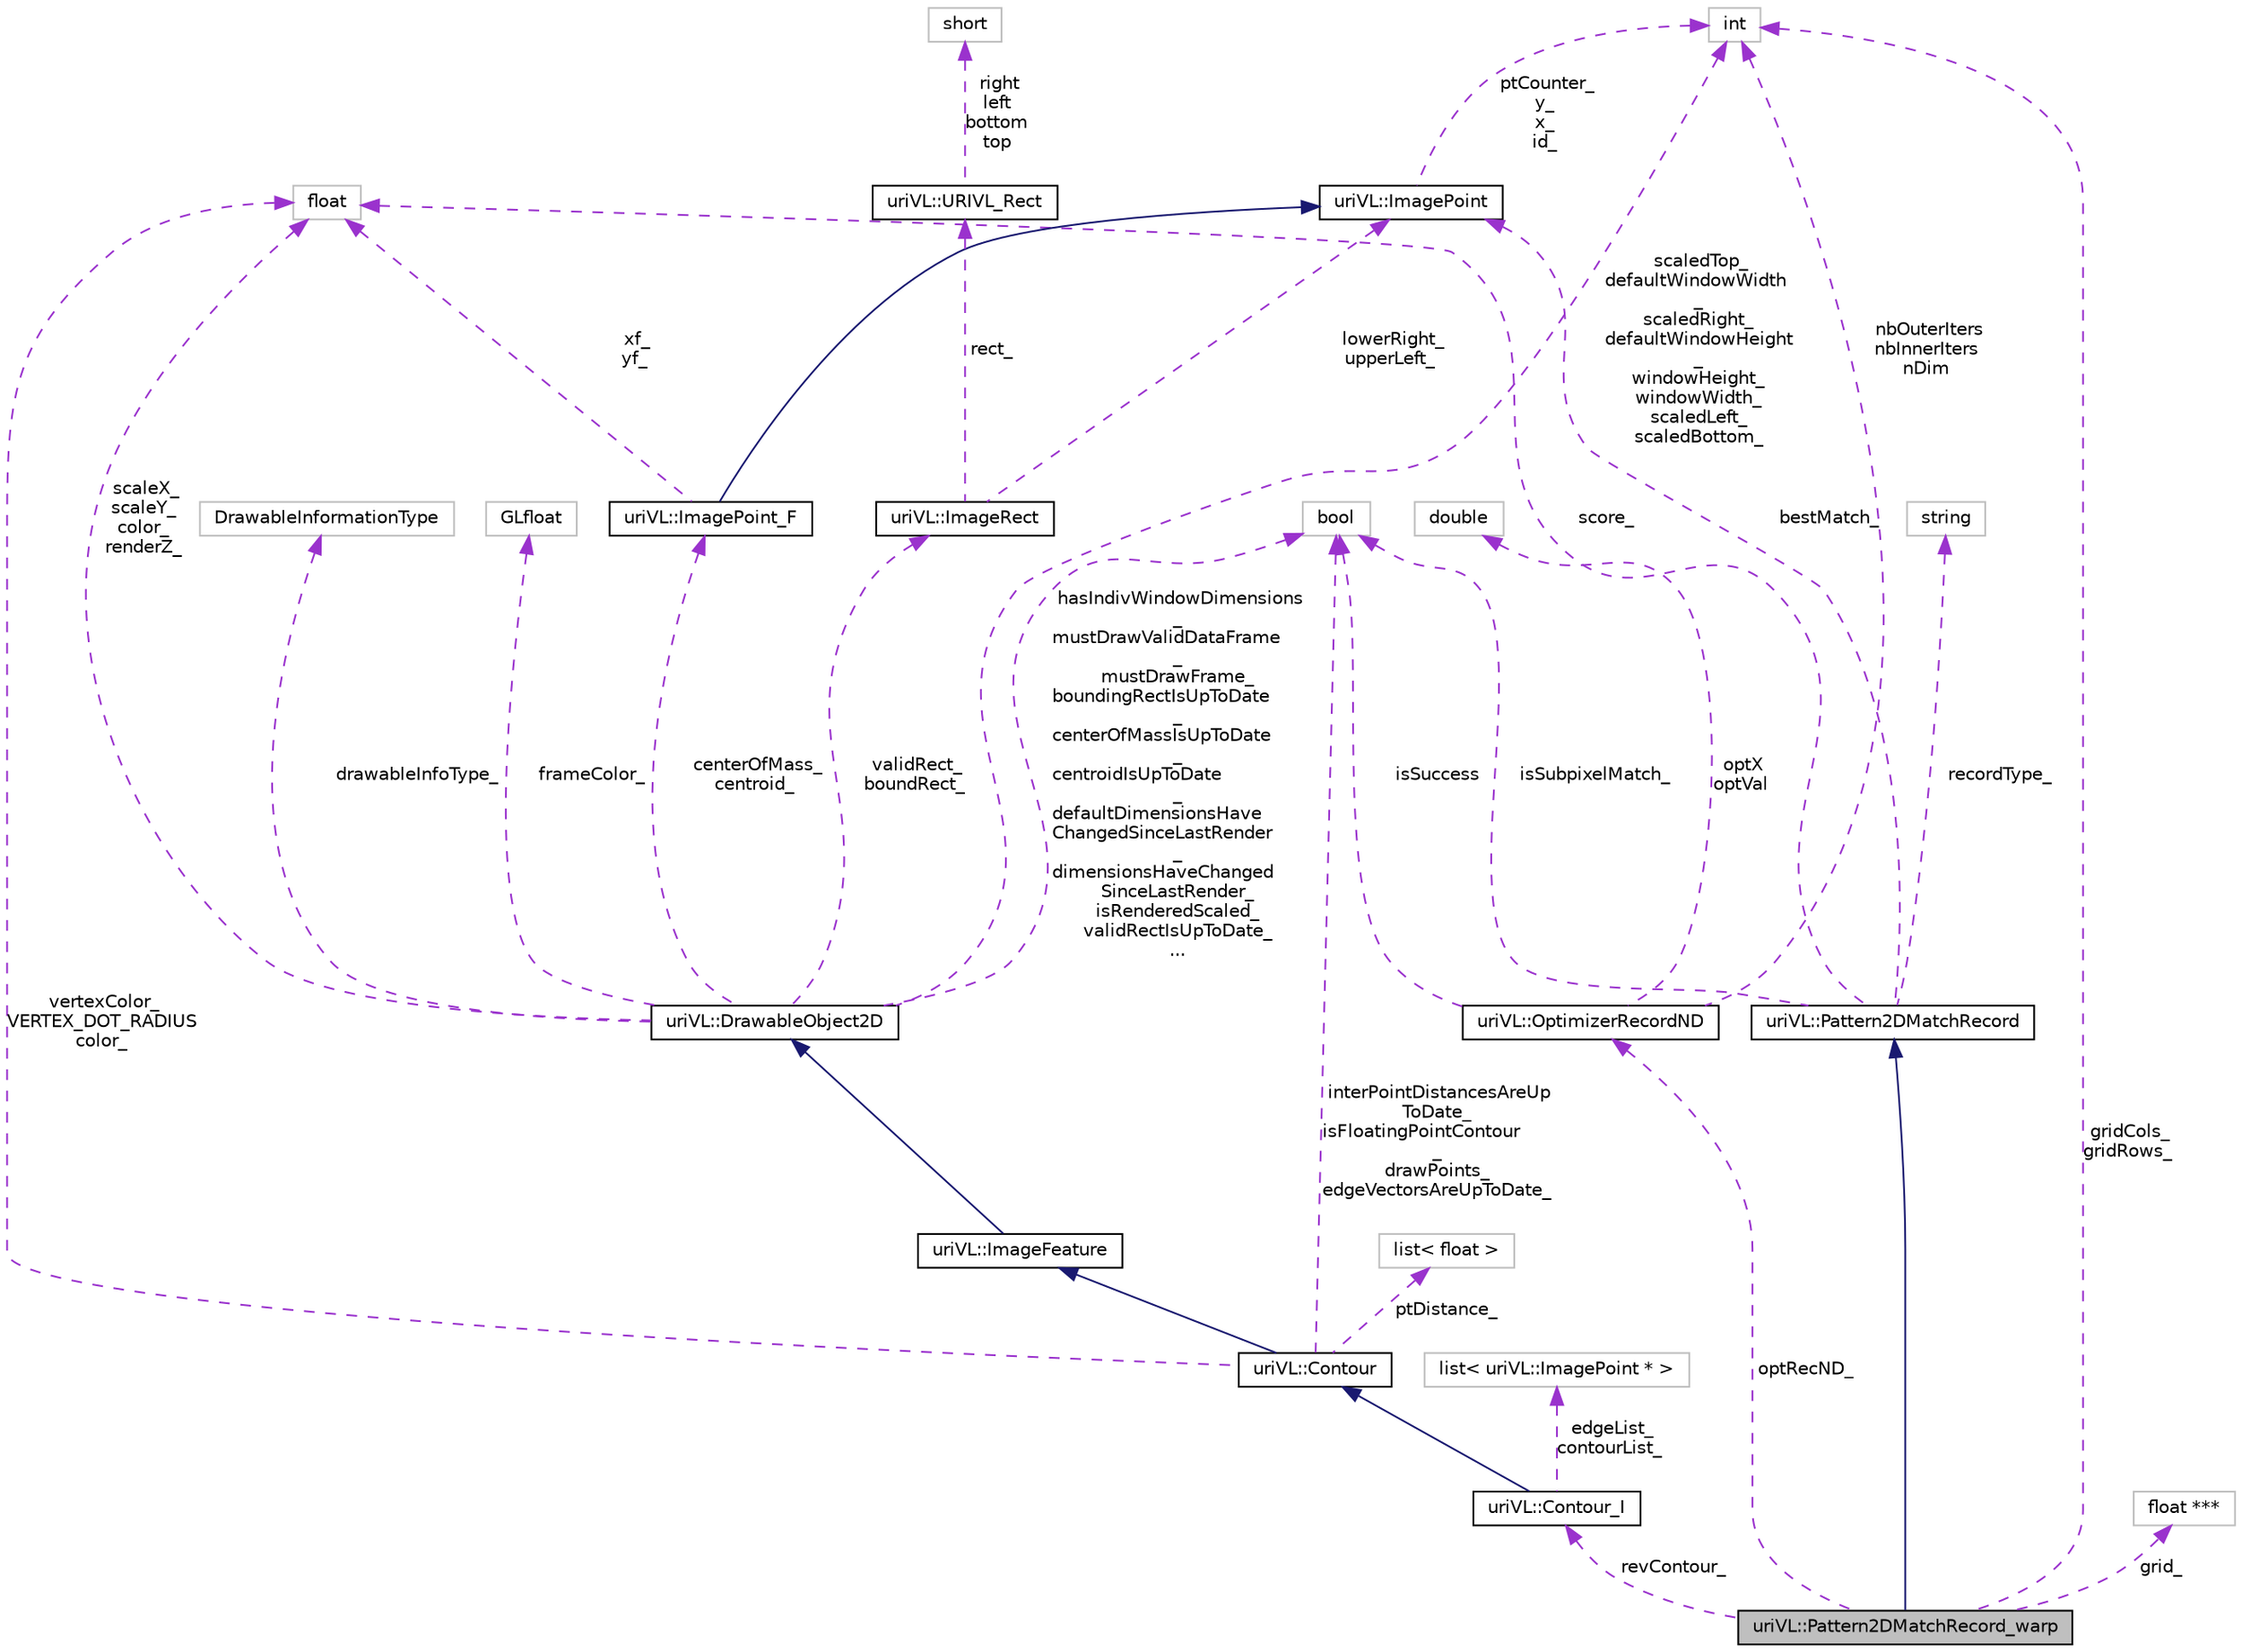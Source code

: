 digraph "uriVL::Pattern2DMatchRecord_warp"
{
  edge [fontname="Helvetica",fontsize="10",labelfontname="Helvetica",labelfontsize="10"];
  node [fontname="Helvetica",fontsize="10",shape=record];
  Node1 [label="uriVL::Pattern2DMatchRecord_warp",height=0.2,width=0.4,color="black", fillcolor="grey75", style="filled", fontcolor="black"];
  Node2 -> Node1 [dir="back",color="midnightblue",fontsize="10",style="solid",fontname="Helvetica"];
  Node2 [label="uriVL::Pattern2DMatchRecord",height=0.2,width=0.4,color="black", fillcolor="white", style="filled",URL="$classuriVL_1_1Pattern2DMatchRecord.html",tooltip="Holds the records of a 2D matching result. "];
  Node3 -> Node2 [dir="back",color="darkorchid3",fontsize="10",style="dashed",label=" score_" ,fontname="Helvetica"];
  Node3 [label="float",height=0.2,width=0.4,color="grey75", fillcolor="white", style="filled"];
  Node4 -> Node2 [dir="back",color="darkorchid3",fontsize="10",style="dashed",label=" recordType_" ,fontname="Helvetica"];
  Node4 [label="string",height=0.2,width=0.4,color="grey75", fillcolor="white", style="filled"];
  Node5 -> Node2 [dir="back",color="darkorchid3",fontsize="10",style="dashed",label=" isSubpixelMatch_" ,fontname="Helvetica"];
  Node5 [label="bool",height=0.2,width=0.4,color="grey75", fillcolor="white", style="filled"];
  Node6 -> Node2 [dir="back",color="darkorchid3",fontsize="10",style="dashed",label=" bestMatch_" ,fontname="Helvetica"];
  Node6 [label="uriVL::ImagePoint",height=0.2,width=0.4,color="black", fillcolor="white", style="filled",URL="$classuriVL_1_1ImagePoint.html",tooltip="Implements the ImagePoint class. "];
  Node7 -> Node6 [dir="back",color="darkorchid3",fontsize="10",style="dashed",label=" ptCounter_\ny_\nx_\nid_" ,fontname="Helvetica"];
  Node7 [label="int",height=0.2,width=0.4,color="grey75", fillcolor="white", style="filled"];
  Node8 -> Node1 [dir="back",color="darkorchid3",fontsize="10",style="dashed",label=" revContour_" ,fontname="Helvetica"];
  Node8 [label="uriVL::Contour_I",height=0.2,width=0.4,color="black", fillcolor="white", style="filled",URL="$classuriVL_1_1Contour__I.html",tooltip="A Countour_I is a set of ImagePoint objects (intetger coordinates) which compose a closed curve..."];
  Node9 -> Node8 [dir="back",color="midnightblue",fontsize="10",style="solid",fontname="Helvetica"];
  Node9 [label="uriVL::Contour",height=0.2,width=0.4,color="black", fillcolor="white", style="filled",URL="$classuriVL_1_1Contour.html",tooltip="Set of ImagePoint objects which form a closed curve. "];
  Node10 -> Node9 [dir="back",color="midnightblue",fontsize="10",style="solid",fontname="Helvetica"];
  Node10 [label="uriVL::ImageFeature",height=0.2,width=0.4,color="black", fillcolor="white", style="filled",URL="$classuriVL_1_1ImageFeature.html",tooltip="Abstract base class of Blob, Segment, Corner... "];
  Node11 -> Node10 [dir="back",color="midnightblue",fontsize="10",style="solid",fontname="Helvetica"];
  Node11 [label="uriVL::DrawableObject2D",height=0.2,width=0.4,color="black", fillcolor="white", style="filled",URL="$classuriVL_1_1DrawableObject2D.html",tooltip="Virtual base DrawableObject2D class. "];
  Node12 -> Node11 [dir="back",color="darkorchid3",fontsize="10",style="dashed",label=" frameColor_" ,fontname="Helvetica"];
  Node12 [label="GLfloat",height=0.2,width=0.4,color="grey75", fillcolor="white", style="filled"];
  Node13 -> Node11 [dir="back",color="darkorchid3",fontsize="10",style="dashed",label=" validRect_\nboundRect_" ,fontname="Helvetica"];
  Node13 [label="uriVL::ImageRect",height=0.2,width=0.4,color="black", fillcolor="white", style="filled",URL="$classuriVL_1_1ImageRect.html",tooltip="Implements the ImageRect class. "];
  Node14 -> Node13 [dir="back",color="darkorchid3",fontsize="10",style="dashed",label=" rect_" ,fontname="Helvetica"];
  Node14 [label="uriVL::URIVL_Rect",height=0.2,width=0.4,color="black", fillcolor="white", style="filled",URL="$structuriVL_1_1URIVL__Rect.html",tooltip="For platforms not supported by Quicktime, we need to define Rect. "];
  Node15 -> Node14 [dir="back",color="darkorchid3",fontsize="10",style="dashed",label=" right\nleft\nbottom\ntop" ,fontname="Helvetica"];
  Node15 [label="short",height=0.2,width=0.4,color="grey75", fillcolor="white", style="filled"];
  Node6 -> Node13 [dir="back",color="darkorchid3",fontsize="10",style="dashed",label=" lowerRight_\nupperLeft_" ,fontname="Helvetica"];
  Node16 -> Node11 [dir="back",color="darkorchid3",fontsize="10",style="dashed",label=" centerOfMass_\ncentroid_" ,fontname="Helvetica"];
  Node16 [label="uriVL::ImagePoint_F",height=0.2,width=0.4,color="black", fillcolor="white", style="filled",URL="$classuriVL_1_1ImagePoint__F.html",tooltip="Implements the ImagePoint_F class. "];
  Node6 -> Node16 [dir="back",color="midnightblue",fontsize="10",style="solid",fontname="Helvetica"];
  Node3 -> Node16 [dir="back",color="darkorchid3",fontsize="10",style="dashed",label=" xf_\nyf_" ,fontname="Helvetica"];
  Node3 -> Node11 [dir="back",color="darkorchid3",fontsize="10",style="dashed",label=" scaleX_\nscaleY_\ncolor_\nrenderZ_" ,fontname="Helvetica"];
  Node7 -> Node11 [dir="back",color="darkorchid3",fontsize="10",style="dashed",label=" scaledTop_\ndefaultWindowWidth\l_\nscaledRight_\ndefaultWindowHeight\l_\nwindowHeight_\nwindowWidth_\nscaledLeft_\nscaledBottom_" ,fontname="Helvetica"];
  Node5 -> Node11 [dir="back",color="darkorchid3",fontsize="10",style="dashed",label=" hasIndivWindowDimensions\l_\nmustDrawValidDataFrame\l_\nmustDrawFrame_\nboundingRectIsUpToDate\l_\ncenterOfMassIsUpToDate\l_\ncentroidIsUpToDate\l_\ndefaultDimensionsHave\lChangedSinceLastRender\l_\ndimensionsHaveChanged\lSinceLastRender_\nisRenderedScaled_\nvalidRectIsUpToDate_\n..." ,fontname="Helvetica"];
  Node17 -> Node11 [dir="back",color="darkorchid3",fontsize="10",style="dashed",label=" drawableInfoType_" ,fontname="Helvetica"];
  Node17 [label="DrawableInformationType",height=0.2,width=0.4,color="grey75", fillcolor="white", style="filled"];
  Node3 -> Node9 [dir="back",color="darkorchid3",fontsize="10",style="dashed",label=" vertexColor_\nVERTEX_DOT_RADIUS\ncolor_" ,fontname="Helvetica"];
  Node5 -> Node9 [dir="back",color="darkorchid3",fontsize="10",style="dashed",label=" interPointDistancesAreUp\lToDate_\nisFloatingPointContour\l_\ndrawPoints_\nedgeVectorsAreUpToDate_" ,fontname="Helvetica"];
  Node18 -> Node9 [dir="back",color="darkorchid3",fontsize="10",style="dashed",label=" ptDistance_" ,fontname="Helvetica"];
  Node18 [label="list\< float \>",height=0.2,width=0.4,color="grey75", fillcolor="white", style="filled"];
  Node19 -> Node8 [dir="back",color="darkorchid3",fontsize="10",style="dashed",label=" edgeList_\ncontourList_" ,fontname="Helvetica"];
  Node19 [label="list\< uriVL::ImagePoint * \>",height=0.2,width=0.4,color="grey75", fillcolor="white", style="filled"];
  Node20 -> Node1 [dir="back",color="darkorchid3",fontsize="10",style="dashed",label=" optRecND_" ,fontname="Helvetica"];
  Node20 [label="uriVL::OptimizerRecordND",height=0.2,width=0.4,color="black", fillcolor="white", style="filled",URL="$classuriVL_1_1OptimizerRecordND.html",tooltip="A simple structure to hold the results of a nD optimization process. "];
  Node21 -> Node20 [dir="back",color="darkorchid3",fontsize="10",style="dashed",label=" optX\noptVal" ,fontname="Helvetica"];
  Node21 [label="double",height=0.2,width=0.4,color="grey75", fillcolor="white", style="filled"];
  Node7 -> Node20 [dir="back",color="darkorchid3",fontsize="10",style="dashed",label=" nbOuterIters\nnbInnerIters\nnDim" ,fontname="Helvetica"];
  Node5 -> Node20 [dir="back",color="darkorchid3",fontsize="10",style="dashed",label=" isSuccess" ,fontname="Helvetica"];
  Node7 -> Node1 [dir="back",color="darkorchid3",fontsize="10",style="dashed",label=" gridCols_\ngridRows_" ,fontname="Helvetica"];
  Node22 -> Node1 [dir="back",color="darkorchid3",fontsize="10",style="dashed",label=" grid_" ,fontname="Helvetica"];
  Node22 [label="float ***",height=0.2,width=0.4,color="grey75", fillcolor="white", style="filled"];
}
